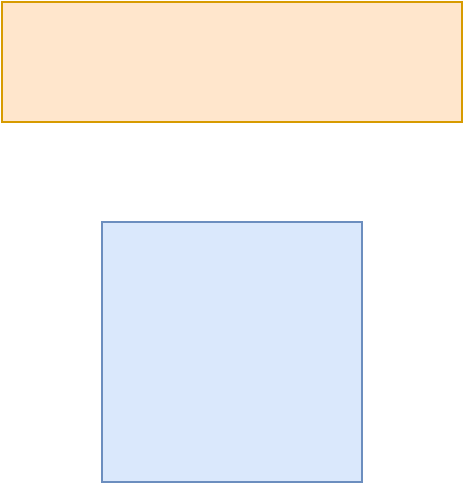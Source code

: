 <mxfile version="14.4.8" type="github">
  <diagram id="NL89OJRzklcqLsQtfEYm" name="Page-1">
    <mxGraphModel dx="868" dy="460" grid="1" gridSize="10" guides="1" tooltips="1" connect="1" arrows="1" fold="1" page="1" pageScale="1" pageWidth="850" pageHeight="1100" math="0" shadow="0">
      <root>
        <mxCell id="0" />
        <mxCell id="1" parent="0" />
        <mxCell id="dkacu7P7k1g3FOrSHwmr-1" value="" style="whiteSpace=wrap;html=1;aspect=fixed;fillColor=#dae8fc;strokeColor=#6c8ebf;" vertex="1" parent="1">
          <mxGeometry x="360" y="200" width="130" height="130" as="geometry" />
        </mxCell>
        <mxCell id="dkacu7P7k1g3FOrSHwmr-2" value="" style="rounded=0;whiteSpace=wrap;html=1;fillColor=#ffe6cc;strokeColor=#d79b00;" vertex="1" parent="1">
          <mxGeometry x="310" y="90" width="230" height="60" as="geometry" />
        </mxCell>
      </root>
    </mxGraphModel>
  </diagram>
</mxfile>
